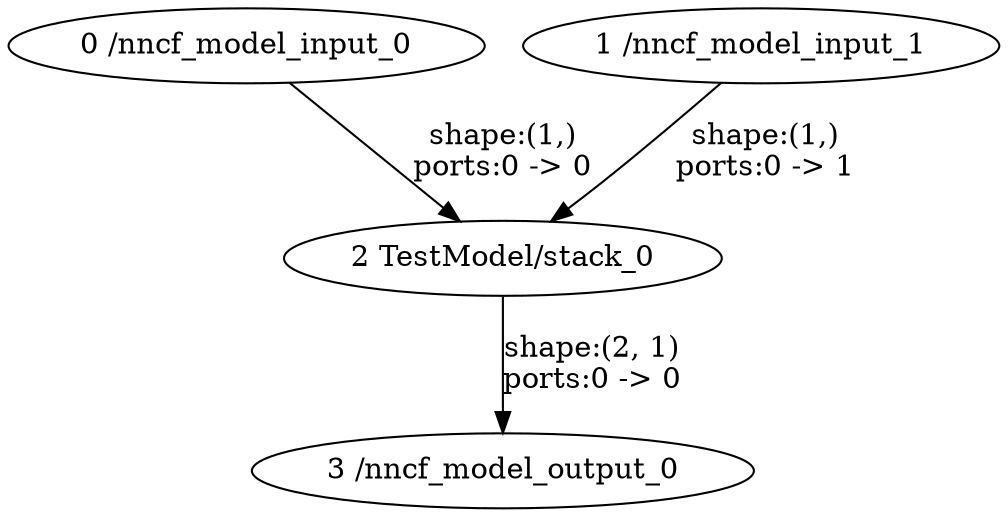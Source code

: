 strict digraph  {
"0 /nncf_model_input_0" [id=0, type=nncf_model_input];
"1 /nncf_model_input_1" [id=1, type=nncf_model_input];
"2 TestModel/stack_0" [id=2, type=stack];
"3 /nncf_model_output_0" [id=3, type=nncf_model_output];
"0 /nncf_model_input_0" -> "2 TestModel/stack_0"  [label="shape:(1,)\nports:0 -> 0", style=solid];
"1 /nncf_model_input_1" -> "2 TestModel/stack_0"  [label="shape:(1,)\nports:0 -> 1", style=solid];
"2 TestModel/stack_0" -> "3 /nncf_model_output_0"  [label="shape:(2, 1)\nports:0 -> 0", style=solid];
}
